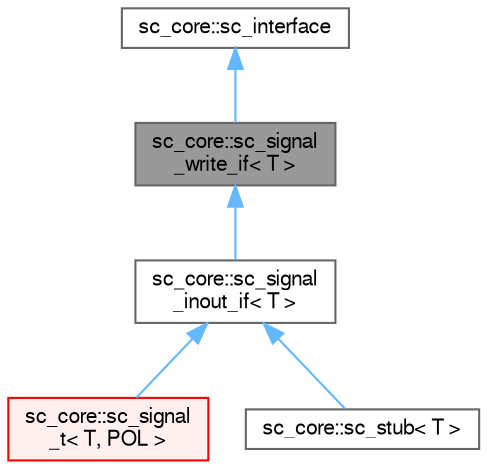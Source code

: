digraph "sc_core::sc_signal_write_if&lt; T &gt;"
{
 // LATEX_PDF_SIZE
  bgcolor="transparent";
  edge [fontname=FreeSans,fontsize=10,labelfontname=FreeSans,labelfontsize=10];
  node [fontname=FreeSans,fontsize=10,shape=box,height=0.2,width=0.4];
  Node1 [id="Node000001",label="sc_core::sc_signal\l_write_if\< T \>",height=0.2,width=0.4,color="gray40", fillcolor="grey60", style="filled", fontcolor="black",tooltip=" "];
  Node2 -> Node1 [id="edge1_Node000001_Node000002",dir="back",color="steelblue1",style="solid",tooltip=" "];
  Node2 [id="Node000002",label="sc_core::sc_interface",height=0.2,width=0.4,color="gray40", fillcolor="white", style="filled",URL="$a01357.html",tooltip=" "];
  Node1 -> Node3 [id="edge2_Node000001_Node000003",dir="back",color="steelblue1",style="solid",tooltip=" "];
  Node3 [id="Node000003",label="sc_core::sc_signal\l_inout_if\< T \>",height=0.2,width=0.4,color="gray40", fillcolor="white", style="filled",URL="$a01441.html",tooltip=" "];
  Node3 -> Node4 [id="edge3_Node000003_Node000004",dir="back",color="steelblue1",style="solid",tooltip=" "];
  Node4 [id="Node000004",label="sc_core::sc_signal\l_t\< T, POL \>",height=0.2,width=0.4,color="red", fillcolor="#FFF0F0", style="filled",URL="$a01409.html",tooltip=" "];
  Node3 -> Node14 [id="edge4_Node000003_Node000014",dir="back",color="steelblue1",style="solid",tooltip=" "];
  Node14 [id="Node000014",label="sc_core::sc_stub\< T \>",height=0.2,width=0.4,color="gray40", fillcolor="white", style="filled",URL="$a01517.html",tooltip=" "];
}
